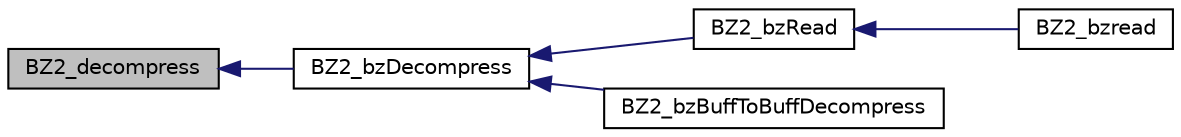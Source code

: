 digraph G
{
  edge [fontname="Helvetica",fontsize="10",labelfontname="Helvetica",labelfontsize="10"];
  node [fontname="Helvetica",fontsize="10",shape=record];
  rankdir="LR";
  Node1 [label="BZ2_decompress",height=0.2,width=0.4,color="black", fillcolor="grey75", style="filled" fontcolor="black"];
  Node1 -> Node2 [dir="back",color="midnightblue",fontsize="10",style="solid",fontname="Helvetica"];
  Node2 [label="BZ2_bzDecompress",height=0.2,width=0.4,color="black", fillcolor="white", style="filled",URL="$bzlib_8h.html#ac9ef23cf5fa665ebfa93fa8d0697da99"];
  Node2 -> Node3 [dir="back",color="midnightblue",fontsize="10",style="solid",fontname="Helvetica"];
  Node3 [label="BZ2_bzRead",height=0.2,width=0.4,color="black", fillcolor="white", style="filled",URL="$bzlib_8h.html#aa58d9438a59e466bb6d7a8a350981a28"];
  Node3 -> Node4 [dir="back",color="midnightblue",fontsize="10",style="solid",fontname="Helvetica"];
  Node4 [label="BZ2_bzread",height=0.2,width=0.4,color="black", fillcolor="white", style="filled",URL="$bzlib_8h.html#ad9cd9fcce34563c4b6a9b529b87af194"];
  Node2 -> Node5 [dir="back",color="midnightblue",fontsize="10",style="solid",fontname="Helvetica"];
  Node5 [label="BZ2_bzBuffToBuffDecompress",height=0.2,width=0.4,color="black", fillcolor="white", style="filled",URL="$bzlib_8h.html#a7efea6f98c51ae16fd90dbb61db6df8c"];
}
